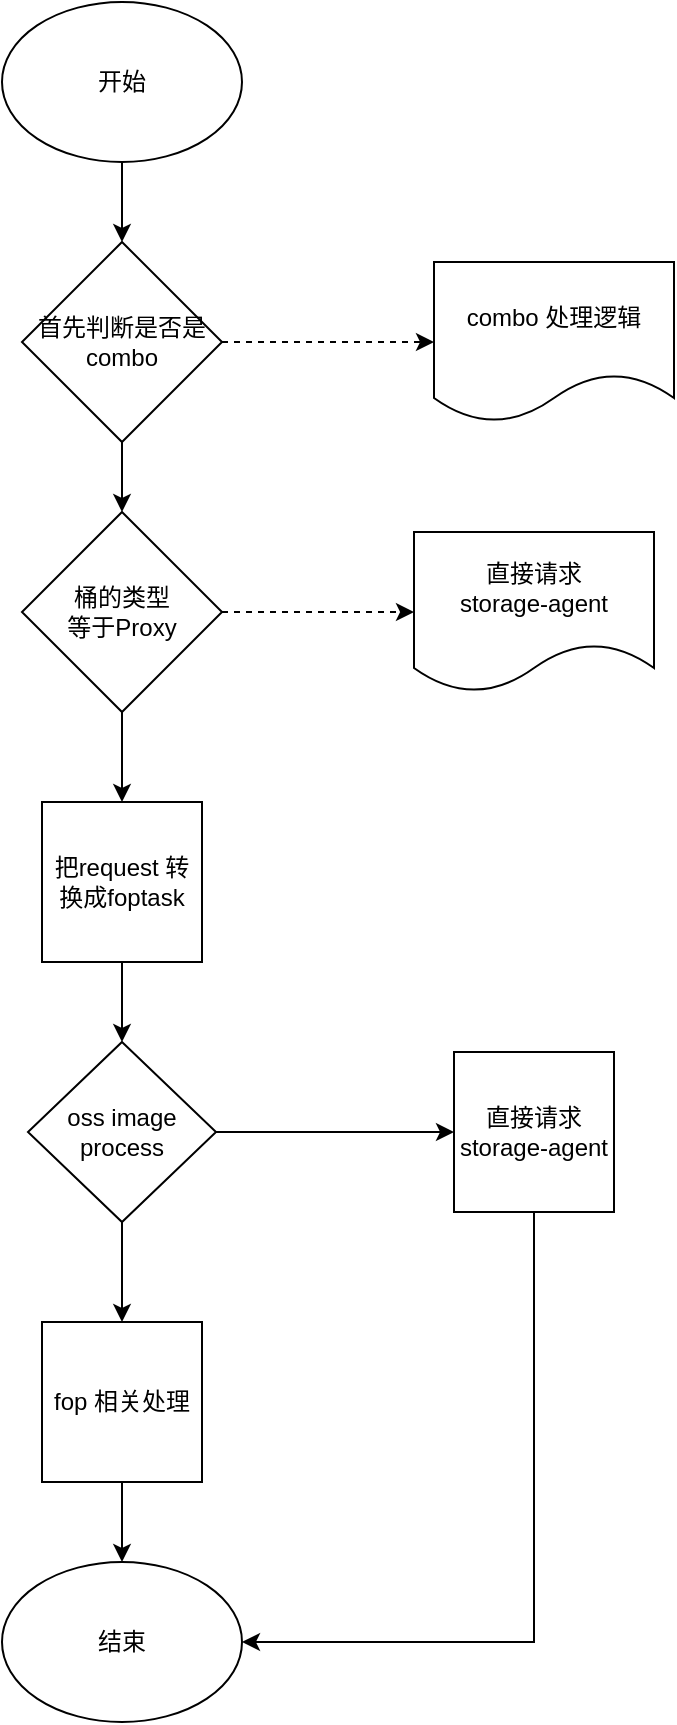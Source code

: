 <mxfile version="14.9.3" type="github">
  <diagram id="RNIP3qYjZy2uPSxA_iTI" name="Page-1">
    <mxGraphModel dx="1426" dy="826" grid="1" gridSize="10" guides="1" tooltips="1" connect="1" arrows="1" fold="1" page="1" pageScale="1" pageWidth="827" pageHeight="1569" math="0" shadow="0">
      <root>
        <mxCell id="0" />
        <mxCell id="1" parent="0" />
        <mxCell id="1DitNz6oNe6zP9pH3YD5-15" style="edgeStyle=orthogonalEdgeStyle;rounded=0;orthogonalLoop=1;jettySize=auto;html=1;entryX=0.5;entryY=0;entryDx=0;entryDy=0;" edge="1" parent="1" source="1DitNz6oNe6zP9pH3YD5-1" target="1DitNz6oNe6zP9pH3YD5-4">
          <mxGeometry relative="1" as="geometry" />
        </mxCell>
        <mxCell id="1DitNz6oNe6zP9pH3YD5-1" value="开始" style="ellipse;whiteSpace=wrap;html=1;" vertex="1" parent="1">
          <mxGeometry x="314" y="20" width="120" height="80" as="geometry" />
        </mxCell>
        <mxCell id="1DitNz6oNe6zP9pH3YD5-16" style="edgeStyle=orthogonalEdgeStyle;rounded=0;orthogonalLoop=1;jettySize=auto;html=1;entryX=0.5;entryY=0;entryDx=0;entryDy=0;" edge="1" parent="1" source="1DitNz6oNe6zP9pH3YD5-4" target="1DitNz6oNe6zP9pH3YD5-5">
          <mxGeometry relative="1" as="geometry" />
        </mxCell>
        <mxCell id="1DitNz6oNe6zP9pH3YD5-19" value="" style="edgeStyle=orthogonalEdgeStyle;rounded=0;orthogonalLoop=1;jettySize=auto;html=1;dashed=1;" edge="1" parent="1" source="1DitNz6oNe6zP9pH3YD5-4" target="1DitNz6oNe6zP9pH3YD5-8">
          <mxGeometry relative="1" as="geometry" />
        </mxCell>
        <mxCell id="1DitNz6oNe6zP9pH3YD5-4" value="&lt;span&gt;首先判断是否是 combo&lt;/span&gt;" style="rhombus;whiteSpace=wrap;html=1;" vertex="1" parent="1">
          <mxGeometry x="324" y="140" width="100" height="100" as="geometry" />
        </mxCell>
        <mxCell id="1DitNz6oNe6zP9pH3YD5-17" style="edgeStyle=orthogonalEdgeStyle;rounded=0;orthogonalLoop=1;jettySize=auto;html=1;entryX=0.5;entryY=0;entryDx=0;entryDy=0;" edge="1" parent="1" source="1DitNz6oNe6zP9pH3YD5-5" target="1DitNz6oNe6zP9pH3YD5-9">
          <mxGeometry relative="1" as="geometry" />
        </mxCell>
        <mxCell id="1DitNz6oNe6zP9pH3YD5-20" style="edgeStyle=orthogonalEdgeStyle;rounded=0;orthogonalLoop=1;jettySize=auto;html=1;entryX=0;entryY=0.5;entryDx=0;entryDy=0;dashed=1;" edge="1" parent="1" source="1DitNz6oNe6zP9pH3YD5-5" target="1DitNz6oNe6zP9pH3YD5-7">
          <mxGeometry relative="1" as="geometry" />
        </mxCell>
        <mxCell id="1DitNz6oNe6zP9pH3YD5-5" value="桶的类型&lt;br&gt;等于Proxy" style="rhombus;whiteSpace=wrap;html=1;" vertex="1" parent="1">
          <mxGeometry x="324" y="275" width="100" height="100" as="geometry" />
        </mxCell>
        <mxCell id="1DitNz6oNe6zP9pH3YD5-7" value="直接请求&lt;br&gt;storage-agent" style="shape=document;whiteSpace=wrap;html=1;boundedLbl=1;" vertex="1" parent="1">
          <mxGeometry x="520" y="285" width="120" height="80" as="geometry" />
        </mxCell>
        <mxCell id="1DitNz6oNe6zP9pH3YD5-8" value="combo 处理逻辑" style="shape=document;whiteSpace=wrap;html=1;boundedLbl=1;" vertex="1" parent="1">
          <mxGeometry x="530" y="150" width="120" height="80" as="geometry" />
        </mxCell>
        <mxCell id="1DitNz6oNe6zP9pH3YD5-18" style="edgeStyle=orthogonalEdgeStyle;rounded=0;orthogonalLoop=1;jettySize=auto;html=1;entryX=0.5;entryY=0;entryDx=0;entryDy=0;" edge="1" parent="1" source="1DitNz6oNe6zP9pH3YD5-9" target="1DitNz6oNe6zP9pH3YD5-10">
          <mxGeometry relative="1" as="geometry" />
        </mxCell>
        <mxCell id="1DitNz6oNe6zP9pH3YD5-9" value="把request 转换成foptask" style="whiteSpace=wrap;html=1;aspect=fixed;" vertex="1" parent="1">
          <mxGeometry x="334" y="420" width="80" height="80" as="geometry" />
        </mxCell>
        <mxCell id="1DitNz6oNe6zP9pH3YD5-21" style="edgeStyle=orthogonalEdgeStyle;rounded=0;orthogonalLoop=1;jettySize=auto;html=1;exitX=1;exitY=0.5;exitDx=0;exitDy=0;" edge="1" parent="1" source="1DitNz6oNe6zP9pH3YD5-10">
          <mxGeometry relative="1" as="geometry">
            <mxPoint x="540" y="585" as="targetPoint" />
          </mxGeometry>
        </mxCell>
        <mxCell id="1DitNz6oNe6zP9pH3YD5-22" style="edgeStyle=orthogonalEdgeStyle;rounded=0;orthogonalLoop=1;jettySize=auto;html=1;entryX=0.5;entryY=0;entryDx=0;entryDy=0;" edge="1" parent="1" source="1DitNz6oNe6zP9pH3YD5-10" target="1DitNz6oNe6zP9pH3YD5-12">
          <mxGeometry relative="1" as="geometry" />
        </mxCell>
        <mxCell id="1DitNz6oNe6zP9pH3YD5-10" value="oss image&lt;br&gt;process" style="rhombus;whiteSpace=wrap;html=1;" vertex="1" parent="1">
          <mxGeometry x="327" y="540" width="94" height="90" as="geometry" />
        </mxCell>
        <mxCell id="1DitNz6oNe6zP9pH3YD5-23" style="edgeStyle=orthogonalEdgeStyle;rounded=0;orthogonalLoop=1;jettySize=auto;html=1;entryX=0.5;entryY=0;entryDx=0;entryDy=0;" edge="1" parent="1" source="1DitNz6oNe6zP9pH3YD5-12" target="1DitNz6oNe6zP9pH3YD5-14">
          <mxGeometry relative="1" as="geometry" />
        </mxCell>
        <mxCell id="1DitNz6oNe6zP9pH3YD5-12" value="fop 相关处理" style="whiteSpace=wrap;html=1;aspect=fixed;" vertex="1" parent="1">
          <mxGeometry x="334" y="680" width="80" height="80" as="geometry" />
        </mxCell>
        <mxCell id="1DitNz6oNe6zP9pH3YD5-14" value="结束" style="ellipse;whiteSpace=wrap;html=1;" vertex="1" parent="1">
          <mxGeometry x="314" y="800" width="120" height="80" as="geometry" />
        </mxCell>
        <mxCell id="1DitNz6oNe6zP9pH3YD5-26" style="edgeStyle=orthogonalEdgeStyle;rounded=0;orthogonalLoop=1;jettySize=auto;html=1;entryX=1;entryY=0.5;entryDx=0;entryDy=0;" edge="1" parent="1" source="1DitNz6oNe6zP9pH3YD5-24" target="1DitNz6oNe6zP9pH3YD5-14">
          <mxGeometry relative="1" as="geometry">
            <Array as="points">
              <mxPoint x="580" y="840" />
            </Array>
          </mxGeometry>
        </mxCell>
        <mxCell id="1DitNz6oNe6zP9pH3YD5-24" value="&lt;span&gt;直接请求&lt;/span&gt;&lt;br&gt;&lt;span&gt;storage-agent&lt;/span&gt;" style="whiteSpace=wrap;html=1;aspect=fixed;" vertex="1" parent="1">
          <mxGeometry x="540" y="545" width="80" height="80" as="geometry" />
        </mxCell>
      </root>
    </mxGraphModel>
  </diagram>
</mxfile>
